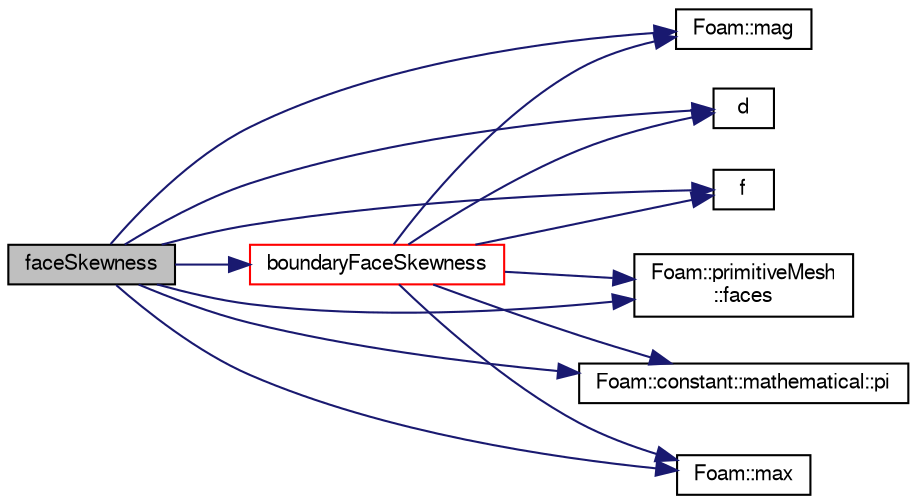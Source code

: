 digraph "faceSkewness"
{
  bgcolor="transparent";
  edge [fontname="FreeSans",fontsize="10",labelfontname="FreeSans",labelfontsize="10"];
  node [fontname="FreeSans",fontsize="10",shape=record];
  rankdir="LR";
  Node579 [label="faceSkewness",height=0.2,width=0.4,color="black", fillcolor="grey75", style="filled", fontcolor="black"];
  Node579 -> Node580 [color="midnightblue",fontsize="10",style="solid",fontname="FreeSans"];
  Node580 [label="boundaryFaceSkewness",height=0.2,width=0.4,color="red",URL="$a27534.html#adb50ddf90d75ce9d64beafa16e1ccf02",tooltip="Skewness of single boundary face. "];
  Node580 -> Node581 [color="midnightblue",fontsize="10",style="solid",fontname="FreeSans"];
  Node581 [label="Foam::mag",height=0.2,width=0.4,color="black",URL="$a21124.html#a929da2a3fdcf3dacbbe0487d3a330dae"];
  Node580 -> Node582 [color="midnightblue",fontsize="10",style="solid",fontname="FreeSans"];
  Node582 [label="d",height=0.2,width=0.4,color="black",URL="$a38951.html#aa182a9055736468dd160f12649a01fd1"];
  Node580 -> Node583 [color="midnightblue",fontsize="10",style="solid",fontname="FreeSans"];
  Node583 [label="f",height=0.2,width=0.4,color="black",URL="$a17900.html#a888be93833ac7a23170555c69c690288"];
  Node580 -> Node584 [color="midnightblue",fontsize="10",style="solid",fontname="FreeSans"];
  Node584 [label="Foam::primitiveMesh\l::faces",height=0.2,width=0.4,color="black",URL="$a27530.html#a3669b3b29537f3a55bbd2ffa8c749f41",tooltip="Return faces. "];
  Node580 -> Node585 [color="midnightblue",fontsize="10",style="solid",fontname="FreeSans"];
  Node585 [label="Foam::constant::mathematical::pi",height=0.2,width=0.4,color="black",URL="$a21162.html#a731b8788a4c01586c35266c7ca4fed04"];
  Node580 -> Node586 [color="midnightblue",fontsize="10",style="solid",fontname="FreeSans"];
  Node586 [label="Foam::max",height=0.2,width=0.4,color="black",URL="$a21124.html#ac993e906cf2774ae77e666bc24e81733"];
  Node579 -> Node582 [color="midnightblue",fontsize="10",style="solid",fontname="FreeSans"];
  Node579 -> Node583 [color="midnightblue",fontsize="10",style="solid",fontname="FreeSans"];
  Node579 -> Node584 [color="midnightblue",fontsize="10",style="solid",fontname="FreeSans"];
  Node579 -> Node581 [color="midnightblue",fontsize="10",style="solid",fontname="FreeSans"];
  Node579 -> Node586 [color="midnightblue",fontsize="10",style="solid",fontname="FreeSans"];
  Node579 -> Node585 [color="midnightblue",fontsize="10",style="solid",fontname="FreeSans"];
}
